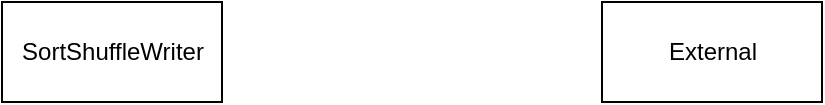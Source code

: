 <mxfile version="10.6.5" type="github"><diagram id="tC5FzhkR2NmPJQru3Z0c" name="Page-1"><mxGraphModel dx="1394" dy="774" grid="1" gridSize="10" guides="1" tooltips="1" connect="1" arrows="1" fold="1" page="1" pageScale="1" pageWidth="827" pageHeight="1169" math="0" shadow="0"><root><mxCell id="0"/><mxCell id="1" parent="0"/><mxCell id="AJGSqfho2uh1Nc221Xh5-1" value="SortShuffleWriter" style="html=1;" vertex="1" parent="1"><mxGeometry x="160" y="160" width="110" height="50" as="geometry"/></mxCell><mxCell id="AJGSqfho2uh1Nc221Xh5-2" value="External" style="html=1;" vertex="1" parent="1"><mxGeometry x="460" y="160" width="110" height="50" as="geometry"/></mxCell></root></mxGraphModel></diagram></mxfile>